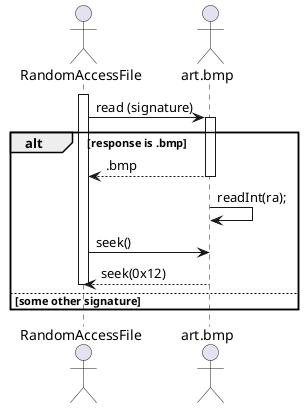 @startuml

actor RandomAccessFile
actor art.bmp

activate RandomAccessFile
RandomAccessFile -> art.bmp : read (signature)

activate art.bmp
alt response is .bmp
return .bmp
art.bmp -> art.bmp : readInt(ra);


RandomAccessFile -> art.bmp : seek()
art.bmp --> RandomAccessFile  : seek(0x12) 

else some other signature
deactivate RandomAccessFile 

end

@enduml

